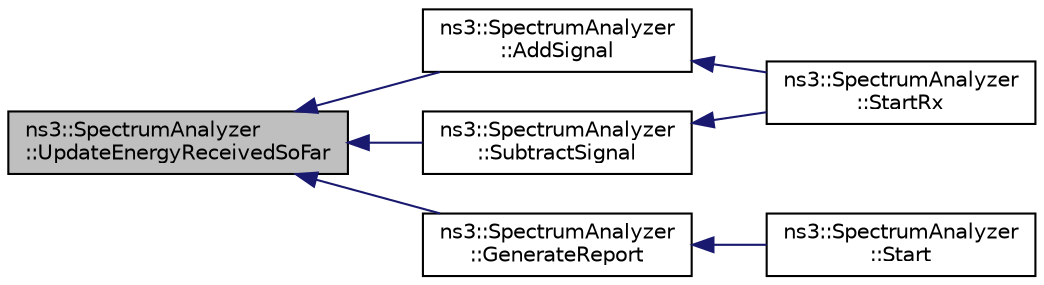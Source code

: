 digraph "ns3::SpectrumAnalyzer::UpdateEnergyReceivedSoFar"
{
  edge [fontname="Helvetica",fontsize="10",labelfontname="Helvetica",labelfontsize="10"];
  node [fontname="Helvetica",fontsize="10",shape=record];
  rankdir="LR";
  Node1 [label="ns3::SpectrumAnalyzer\l::UpdateEnergyReceivedSoFar",height=0.2,width=0.4,color="black", fillcolor="grey75", style="filled", fontcolor="black"];
  Node1 -> Node2 [dir="back",color="midnightblue",fontsize="10",style="solid"];
  Node2 [label="ns3::SpectrumAnalyzer\l::AddSignal",height=0.2,width=0.4,color="black", fillcolor="white", style="filled",URL="$dc/d5a/classns3_1_1SpectrumAnalyzer.html#a859fb7eda08638f05fc4fe9aecf8dae0"];
  Node2 -> Node3 [dir="back",color="midnightblue",fontsize="10",style="solid"];
  Node3 [label="ns3::SpectrumAnalyzer\l::StartRx",height=0.2,width=0.4,color="black", fillcolor="white", style="filled",URL="$dc/d5a/classns3_1_1SpectrumAnalyzer.html#a53e7653b1e80117e239f2fee268c1225"];
  Node1 -> Node4 [dir="back",color="midnightblue",fontsize="10",style="solid"];
  Node4 [label="ns3::SpectrumAnalyzer\l::SubtractSignal",height=0.2,width=0.4,color="black", fillcolor="white", style="filled",URL="$dc/d5a/classns3_1_1SpectrumAnalyzer.html#ae1a38637f702b000b69acd042e94c89a"];
  Node4 -> Node3 [dir="back",color="midnightblue",fontsize="10",style="solid"];
  Node1 -> Node5 [dir="back",color="midnightblue",fontsize="10",style="solid"];
  Node5 [label="ns3::SpectrumAnalyzer\l::GenerateReport",height=0.2,width=0.4,color="black", fillcolor="white", style="filled",URL="$dc/d5a/classns3_1_1SpectrumAnalyzer.html#a77ec2c9171d4074ab310bc2924e6450b"];
  Node5 -> Node6 [dir="back",color="midnightblue",fontsize="10",style="solid"];
  Node6 [label="ns3::SpectrumAnalyzer\l::Start",height=0.2,width=0.4,color="black", fillcolor="white", style="filled",URL="$dc/d5a/classns3_1_1SpectrumAnalyzer.html#a0576e43ca1e4630370d6d5952ea30bd5"];
}
